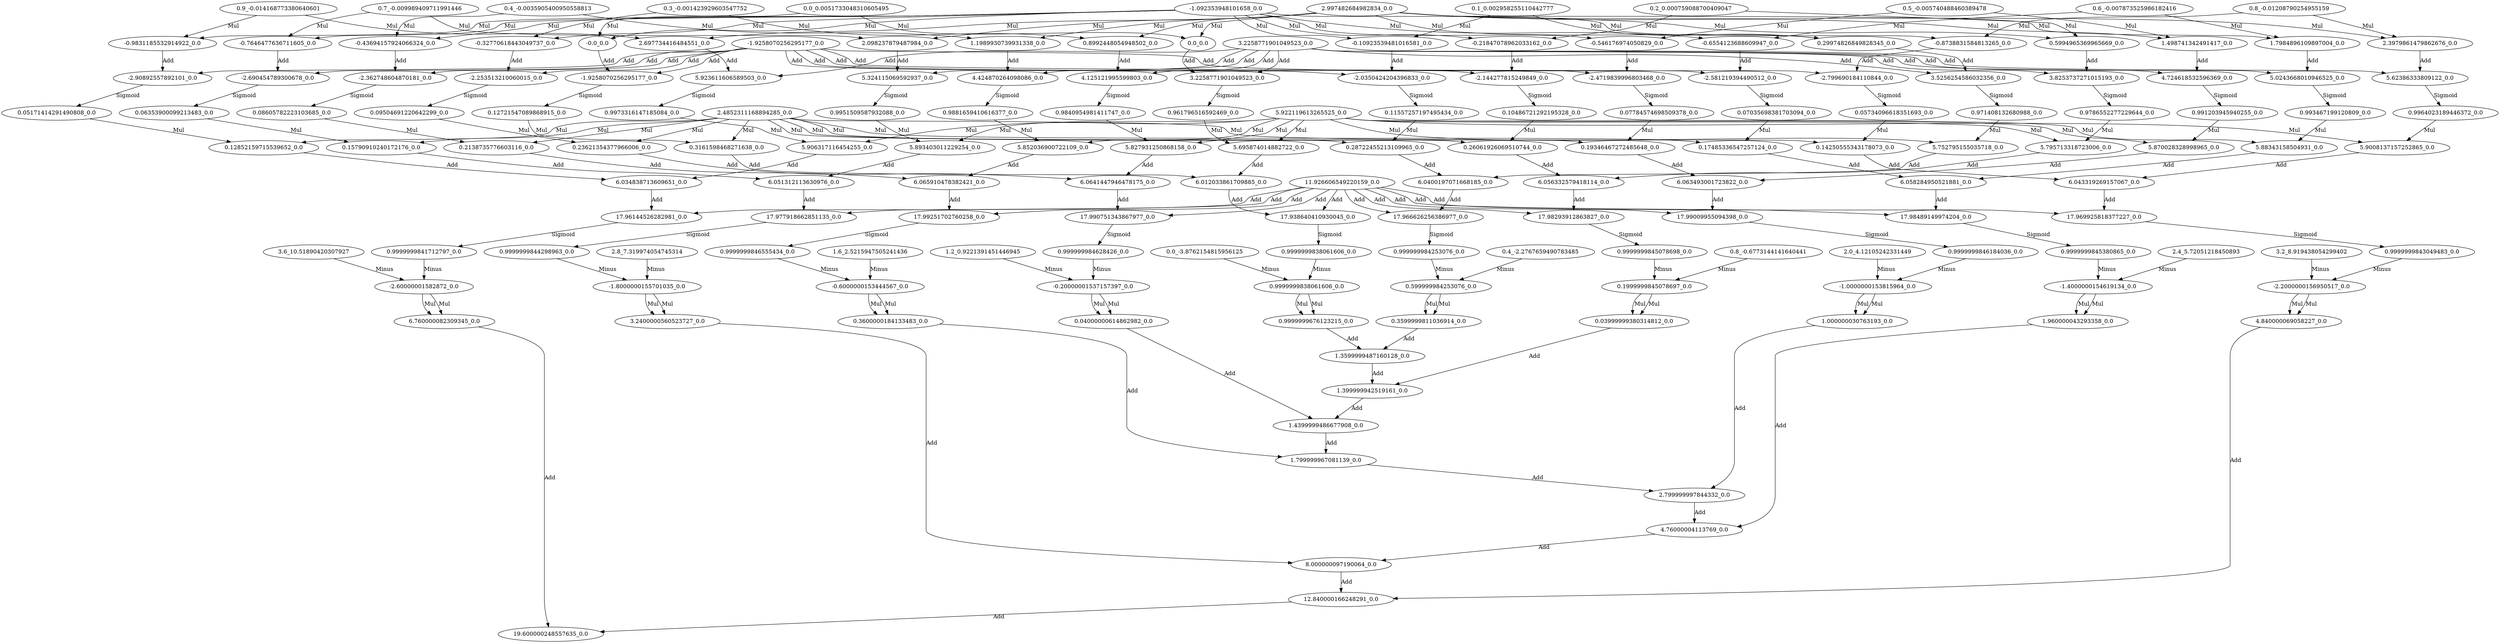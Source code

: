 digraph{
N0[label="0.0_0.0051733048310605495"]
N1[label="0.1_0.002958255110442777"]
N2[label="0.2_0.000759088700409047"]
N3[label="0.3_-0.001423929603547752"]
N4[label="0.4_-0.0035905400950558813"]
N5[label="0.5_-0.005740488460389478"]
N6[label="0.6_-0.007873525986182416"]
N7[label="0.7_-0.009989409711991446"]
N8[label="0.8_-0.01208790254955159"]
N9[label="0.9_-0.014168773380640601"]
N10[label="0.0_-3.8762154815956125"]
N11[label="0.4_-2.2767659490783485"]
N12[label="0.8_-0.6773144141640441"]
N13[label="1.2_0.9221391451446945"]
N14[label="1.6_2.5215947505241436"]
N15[label="2.0_4.12105242331449"]
N16[label="2.4_5.72051218450893"]
N17[label="2.8_7.319974054745314"]
N18[label="3.2_8.919438054299402"]
N19[label="3.6_10.51890420307927"]
N20[label="-0.0_0.0"]
N21[label="0.0_0.0"]
N22[label="-1.9258070256295177_0.0"]
N23[label="3.2258771901049523_0.0"]
N24[label="0.12721547089868915_0.0"]
N25[label="0.961796516592469_0.0"]
N26[label="0.3161598468271638_0.0"]
N27[label="5.695874014882722_0.0"]
N28[label="6.012033861709885_0.0"]
N29[label="17.938640410930045_0.0"]
N30[label="0.9999999838061606_0.0"]
N31[label="0.9999999838061606_0.0"]
N32[label="0.9999999676123215_0.0"]
N33[label="-0.10923539481016581_0.0"]
N34[label="0.29974826849828345_0.0"]
N35[label="-2.0350424204396833_0.0"]
N36[label="3.5256254586032356_0.0"]
N37[label="0.11557257197495434_0.0"]
N38[label="0.971408132680988_0.0"]
N39[label="0.28722455213109965_0.0"]
N40[label="5.752795155035718_0.0"]
N41[label="6.0400197071668185_0.0"]
N42[label="17.966626256386977_0.0"]
N43[label="0.999999984253076_0.0"]
N44[label="0.599999984253076_0.0"]
N45[label="0.3599999811036914_0.0"]
N46[label="-0.21847078962033162_0.0"]
N47[label="0.5994965369965669_0.0"]
N48[label="-2.144277815249849_0.0"]
N49[label="3.8253737271015193_0.0"]
N50[label="0.10486721292195328_0.0"]
N51[label="0.9786552277229644_0.0"]
N52[label="0.26061926069510744_0.0"]
N53[label="5.795713318723006_0.0"]
N54[label="6.056332579418114_0.0"]
N55[label="17.98293912863827_0.0"]
N56[label="0.9999999845078698_0.0"]
N57[label="0.1999999845078697_0.0"]
N58[label="0.03999999380314812_0.0"]
N59[label="-0.32770618443049737_0.0"]
N60[label="0.8992448054948502_0.0"]
N61[label="-2.253513210060015_0.0"]
N62[label="4.125121995599803_0.0"]
N63[label="0.09504691220642299_0.0"]
N64[label="0.9840954981411747_0.0"]
N65[label="0.23621354377966006_0.0"]
N66[label="5.827931250868158_0.0"]
N67[label="6.0641447946478175_0.0"]
N68[label="17.990751343867977_0.0"]
N69[label="0.999999984628426_0.0"]
N70[label="-0.20000001537157397_0.0"]
N71[label="0.04000000614862982_0.0"]
N72[label="-0.43694157924066324_0.0"]
N73[label="1.1989930739931338_0.0"]
N74[label="-2.362748604870181_0.0"]
N75[label="4.424870264098086_0.0"]
N76[label="0.08605782223103685_0.0"]
N77[label="0.9881659410616377_0.0"]
N78[label="0.2138735776603116_0.0"]
N79[label="5.852036900722109_0.0"]
N80[label="6.065910478382421_0.0"]
N81[label="17.99251702760258_0.0"]
N82[label="0.9999999846555434_0.0"]
N83[label="-0.6000000153444567_0.0"]
N84[label="0.3600000184133483_0.0"]
N85[label="-0.546176974050829_0.0"]
N86[label="1.498741342491417_0.0"]
N87[label="-2.4719839996803468_0.0"]
N88[label="4.724618532596369_0.0"]
N89[label="0.07784574698509378_0.0"]
N90[label="0.991203945940255_0.0"]
N91[label="0.19346467272485648_0.0"]
N92[label="5.870028328998965_0.0"]
N93[label="6.063493001723822_0.0"]
N94[label="17.99009955094398_0.0"]
N95[label="0.9999999846184036_0.0"]
N96[label="-1.0000000153815964_0.0"]
N97[label="1.000000030763193_0.0"]
N98[label="-0.6554123688609947_0.0"]
N99[label="1.7984896109897004_0.0"]
N100[label="-2.581219394490512_0.0"]
N101[label="5.0243668010946525_0.0"]
N102[label="0.07035698381703094_0.0"]
N103[label="0.993467199120809_0.0"]
N104[label="0.17485336547257124_0.0"]
N105[label="5.88343158504931_0.0"]
N106[label="6.058284950521881_0.0"]
N107[label="17.98489149974204_0.0"]
N108[label="0.9999999845380865_0.0"]
N109[label="-1.4000000154619134_0.0"]
N110[label="1.960000043293358_0.0"]
N111[label="-0.7646477636711605_0.0"]
N112[label="2.098237879487984_0.0"]
N113[label="-2.690454789300678_0.0"]
N114[label="5.324115069592937_0.0"]
N115[label="0.06353900099213483_0.0"]
N116[label="0.9951509587932088_0.0"]
N117[label="0.15790910240172176_0.0"]
N118[label="5.893403011229254_0.0"]
N119[label="6.051312113630976_0.0"]
N120[label="17.977918662851135_0.0"]
N121[label="0.9999999844298963_0.0"]
N122[label="-1.8000000155701035_0.0"]
N123[label="3.2400000560523727_0.0"]
N124[label="-0.8738831584813265_0.0"]
N125[label="2.3979861479862676_0.0"]
N126[label="-2.799690184110844_0.0"]
N127[label="5.62386333809122_0.0"]
N128[label="0.05734096618351693_0.0"]
N129[label="0.9964023189446372_0.0"]
N130[label="0.14250555343178073_0.0"]
N131[label="5.9008137157252865_0.0"]
N132[label="6.043319269157067_0.0"]
N133[label="17.969925818377227_0.0"]
N134[label="0.9999999843049483_0.0"]
N135[label="-2.2000000156950517_0.0"]
N136[label="4.840000069058227_0.0"]
N137[label="-0.9831185532914922_0.0"]
N138[label="2.697734416484551_0.0"]
N139[label="-2.90892557892101_0.0"]
N140[label="5.923611606589503_0.0"]
N141[label="0.05171414291490808_0.0"]
N142[label="0.9973316147185084_0.0"]
N143[label="0.12852159715539652_0.0"]
N144[label="5.906317116454255_0.0"]
N145[label="6.034838713609651_0.0"]
N146[label="17.96144526282981_0.0"]
N147[label="0.9999999841712797_0.0"]
N148[label="-2.60000001582872_0.0"]
N149[label="6.760000082309345_0.0"]
N150[label="1.3599999487160128_0.0"]
N151[label="1.399999942519161_0.0"]
N152[label="1.4399999486677908_0.0"]
N153[label="1.799999967081139_0.0"]
N154[label="2.799999997844332_0.0"]
N155[label="4.76000004113769_0.0"]
N156[label="8.000000097190064_0.0"]
N157[label="12.840000166248291_0.0"]
N158[label="19.600000248557635_0.0"]
N159[label="-1.092353948101658_0.0"]
N160[label="2.997482684982834_0.0"]
N161[label="2.4852311168894285_0.0"]
N162[label="5.922119613265525_0.0"]
N163[label="-1.9258070256295177_0.0"]
N164[label="3.2258771901049523_0.0"]
N165[label="11.926606549220159_0.0"]
N159->N20[label="Mul"]
N0->N20[label="Mul"]
N160->N21[label="Mul"]
N0->N21[label="Mul"]
N20->N22[label="Add"]
N163->N22[label="Add"]
N21->N23[label="Add"]
N164->N23[label="Add"]
N22->N24[label="Sigmoid"]
N23->N25[label="Sigmoid"]
N161->N26[label="Mul"]
N24->N26[label="Mul"]
N162->N27[label="Mul"]
N25->N27[label="Mul"]
N27->N28[label="Add"]
N26->N28[label="Add"]
N28->N29[label="Add"]
N165->N29[label="Add"]
N29->N30[label="Sigmoid"]
N30->N31[label="Minus"]
N10->N31[label="Minus"]
N31->N32[label="Mul"]
N31->N32[label="Mul"]
N159->N33[label="Mul"]
N1->N33[label="Mul"]
N160->N34[label="Mul"]
N1->N34[label="Mul"]
N33->N35[label="Add"]
N163->N35[label="Add"]
N34->N36[label="Add"]
N164->N36[label="Add"]
N35->N37[label="Sigmoid"]
N36->N38[label="Sigmoid"]
N161->N39[label="Mul"]
N37->N39[label="Mul"]
N162->N40[label="Mul"]
N38->N40[label="Mul"]
N40->N41[label="Add"]
N39->N41[label="Add"]
N41->N42[label="Add"]
N165->N42[label="Add"]
N42->N43[label="Sigmoid"]
N43->N44[label="Minus"]
N11->N44[label="Minus"]
N44->N45[label="Mul"]
N44->N45[label="Mul"]
N159->N46[label="Mul"]
N2->N46[label="Mul"]
N160->N47[label="Mul"]
N2->N47[label="Mul"]
N46->N48[label="Add"]
N163->N48[label="Add"]
N47->N49[label="Add"]
N164->N49[label="Add"]
N48->N50[label="Sigmoid"]
N49->N51[label="Sigmoid"]
N161->N52[label="Mul"]
N50->N52[label="Mul"]
N162->N53[label="Mul"]
N51->N53[label="Mul"]
N53->N54[label="Add"]
N52->N54[label="Add"]
N54->N55[label="Add"]
N165->N55[label="Add"]
N55->N56[label="Sigmoid"]
N56->N57[label="Minus"]
N12->N57[label="Minus"]
N57->N58[label="Mul"]
N57->N58[label="Mul"]
N159->N59[label="Mul"]
N3->N59[label="Mul"]
N160->N60[label="Mul"]
N3->N60[label="Mul"]
N59->N61[label="Add"]
N163->N61[label="Add"]
N60->N62[label="Add"]
N164->N62[label="Add"]
N61->N63[label="Sigmoid"]
N62->N64[label="Sigmoid"]
N161->N65[label="Mul"]
N63->N65[label="Mul"]
N162->N66[label="Mul"]
N64->N66[label="Mul"]
N66->N67[label="Add"]
N65->N67[label="Add"]
N67->N68[label="Add"]
N165->N68[label="Add"]
N68->N69[label="Sigmoid"]
N69->N70[label="Minus"]
N13->N70[label="Minus"]
N70->N71[label="Mul"]
N70->N71[label="Mul"]
N159->N72[label="Mul"]
N4->N72[label="Mul"]
N160->N73[label="Mul"]
N4->N73[label="Mul"]
N72->N74[label="Add"]
N163->N74[label="Add"]
N73->N75[label="Add"]
N164->N75[label="Add"]
N74->N76[label="Sigmoid"]
N75->N77[label="Sigmoid"]
N161->N78[label="Mul"]
N76->N78[label="Mul"]
N162->N79[label="Mul"]
N77->N79[label="Mul"]
N79->N80[label="Add"]
N78->N80[label="Add"]
N80->N81[label="Add"]
N165->N81[label="Add"]
N81->N82[label="Sigmoid"]
N82->N83[label="Minus"]
N14->N83[label="Minus"]
N83->N84[label="Mul"]
N83->N84[label="Mul"]
N159->N85[label="Mul"]
N5->N85[label="Mul"]
N160->N86[label="Mul"]
N5->N86[label="Mul"]
N85->N87[label="Add"]
N163->N87[label="Add"]
N86->N88[label="Add"]
N164->N88[label="Add"]
N87->N89[label="Sigmoid"]
N88->N90[label="Sigmoid"]
N161->N91[label="Mul"]
N89->N91[label="Mul"]
N162->N92[label="Mul"]
N90->N92[label="Mul"]
N92->N93[label="Add"]
N91->N93[label="Add"]
N93->N94[label="Add"]
N165->N94[label="Add"]
N94->N95[label="Sigmoid"]
N95->N96[label="Minus"]
N15->N96[label="Minus"]
N96->N97[label="Mul"]
N96->N97[label="Mul"]
N159->N98[label="Mul"]
N6->N98[label="Mul"]
N160->N99[label="Mul"]
N6->N99[label="Mul"]
N98->N100[label="Add"]
N163->N100[label="Add"]
N99->N101[label="Add"]
N164->N101[label="Add"]
N100->N102[label="Sigmoid"]
N101->N103[label="Sigmoid"]
N161->N104[label="Mul"]
N102->N104[label="Mul"]
N162->N105[label="Mul"]
N103->N105[label="Mul"]
N105->N106[label="Add"]
N104->N106[label="Add"]
N106->N107[label="Add"]
N165->N107[label="Add"]
N107->N108[label="Sigmoid"]
N108->N109[label="Minus"]
N16->N109[label="Minus"]
N109->N110[label="Mul"]
N109->N110[label="Mul"]
N159->N111[label="Mul"]
N7->N111[label="Mul"]
N160->N112[label="Mul"]
N7->N112[label="Mul"]
N111->N113[label="Add"]
N163->N113[label="Add"]
N112->N114[label="Add"]
N164->N114[label="Add"]
N113->N115[label="Sigmoid"]
N114->N116[label="Sigmoid"]
N161->N117[label="Mul"]
N115->N117[label="Mul"]
N162->N118[label="Mul"]
N116->N118[label="Mul"]
N118->N119[label="Add"]
N117->N119[label="Add"]
N119->N120[label="Add"]
N165->N120[label="Add"]
N120->N121[label="Sigmoid"]
N121->N122[label="Minus"]
N17->N122[label="Minus"]
N122->N123[label="Mul"]
N122->N123[label="Mul"]
N159->N124[label="Mul"]
N8->N124[label="Mul"]
N160->N125[label="Mul"]
N8->N125[label="Mul"]
N124->N126[label="Add"]
N163->N126[label="Add"]
N125->N127[label="Add"]
N164->N127[label="Add"]
N126->N128[label="Sigmoid"]
N127->N129[label="Sigmoid"]
N161->N130[label="Mul"]
N128->N130[label="Mul"]
N162->N131[label="Mul"]
N129->N131[label="Mul"]
N131->N132[label="Add"]
N130->N132[label="Add"]
N132->N133[label="Add"]
N165->N133[label="Add"]
N133->N134[label="Sigmoid"]
N134->N135[label="Minus"]
N18->N135[label="Minus"]
N135->N136[label="Mul"]
N135->N136[label="Mul"]
N159->N137[label="Mul"]
N9->N137[label="Mul"]
N160->N138[label="Mul"]
N9->N138[label="Mul"]
N137->N139[label="Add"]
N163->N139[label="Add"]
N138->N140[label="Add"]
N164->N140[label="Add"]
N139->N141[label="Sigmoid"]
N140->N142[label="Sigmoid"]
N161->N143[label="Mul"]
N141->N143[label="Mul"]
N162->N144[label="Mul"]
N142->N144[label="Mul"]
N144->N145[label="Add"]
N143->N145[label="Add"]
N145->N146[label="Add"]
N165->N146[label="Add"]
N146->N147[label="Sigmoid"]
N147->N148[label="Minus"]
N19->N148[label="Minus"]
N148->N149[label="Mul"]
N148->N149[label="Mul"]
N45->N150[label="Add"]
N32->N150[label="Add"]
N58->N151[label="Add"]
N150->N151[label="Add"]
N71->N152[label="Add"]
N151->N152[label="Add"]
N84->N153[label="Add"]
N152->N153[label="Add"]
N97->N154[label="Add"]
N153->N154[label="Add"]
N110->N155[label="Add"]
N154->N155[label="Add"]
N123->N156[label="Add"]
N155->N156[label="Add"]
N136->N157[label="Add"]
N156->N157[label="Add"]
N149->N158[label="Add"]
N157->N158[label="Add"]
}
